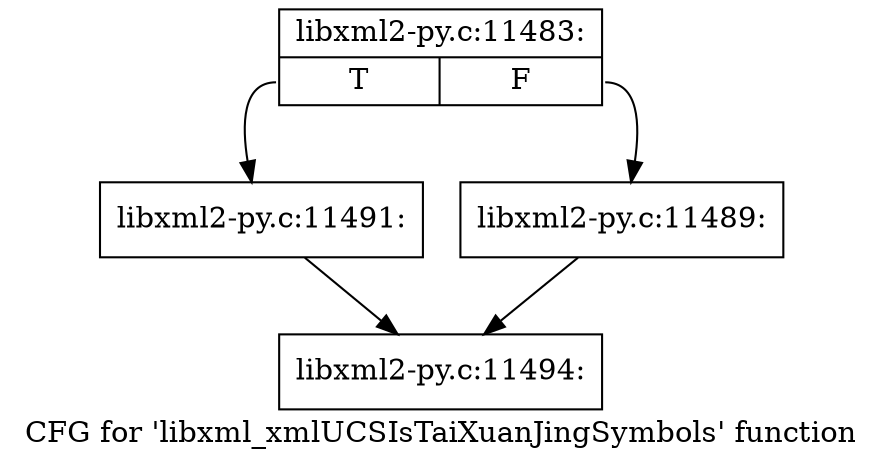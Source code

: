 digraph "CFG for 'libxml_xmlUCSIsTaiXuanJingSymbols' function" {
	label="CFG for 'libxml_xmlUCSIsTaiXuanJingSymbols' function";

	Node0x46539d0 [shape=record,label="{libxml2-py.c:11483:|{<s0>T|<s1>F}}"];
	Node0x46539d0:s0 -> Node0x4656880;
	Node0x46539d0:s1 -> Node0x4656830;
	Node0x4656830 [shape=record,label="{libxml2-py.c:11489:}"];
	Node0x4656830 -> Node0x4655490;
	Node0x4656880 [shape=record,label="{libxml2-py.c:11491:}"];
	Node0x4656880 -> Node0x4655490;
	Node0x4655490 [shape=record,label="{libxml2-py.c:11494:}"];
}
